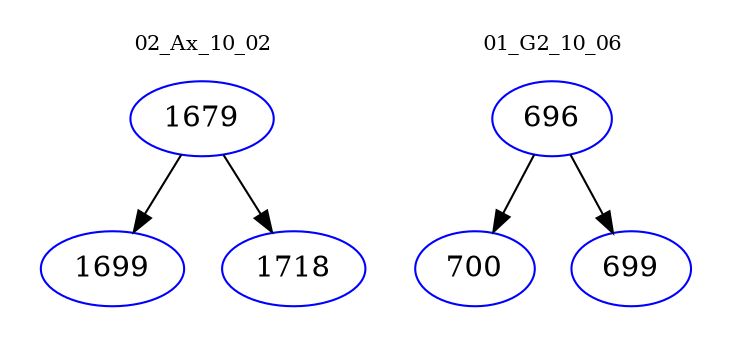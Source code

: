 digraph{
subgraph cluster_0 {
color = white
label = "02_Ax_10_02";
fontsize=10;
T0_1679 [label="1679", color="blue"]
T0_1679 -> T0_1699 [color="black"]
T0_1699 [label="1699", color="blue"]
T0_1679 -> T0_1718 [color="black"]
T0_1718 [label="1718", color="blue"]
}
subgraph cluster_1 {
color = white
label = "01_G2_10_06";
fontsize=10;
T1_696 [label="696", color="blue"]
T1_696 -> T1_700 [color="black"]
T1_700 [label="700", color="blue"]
T1_696 -> T1_699 [color="black"]
T1_699 [label="699", color="blue"]
}
}
